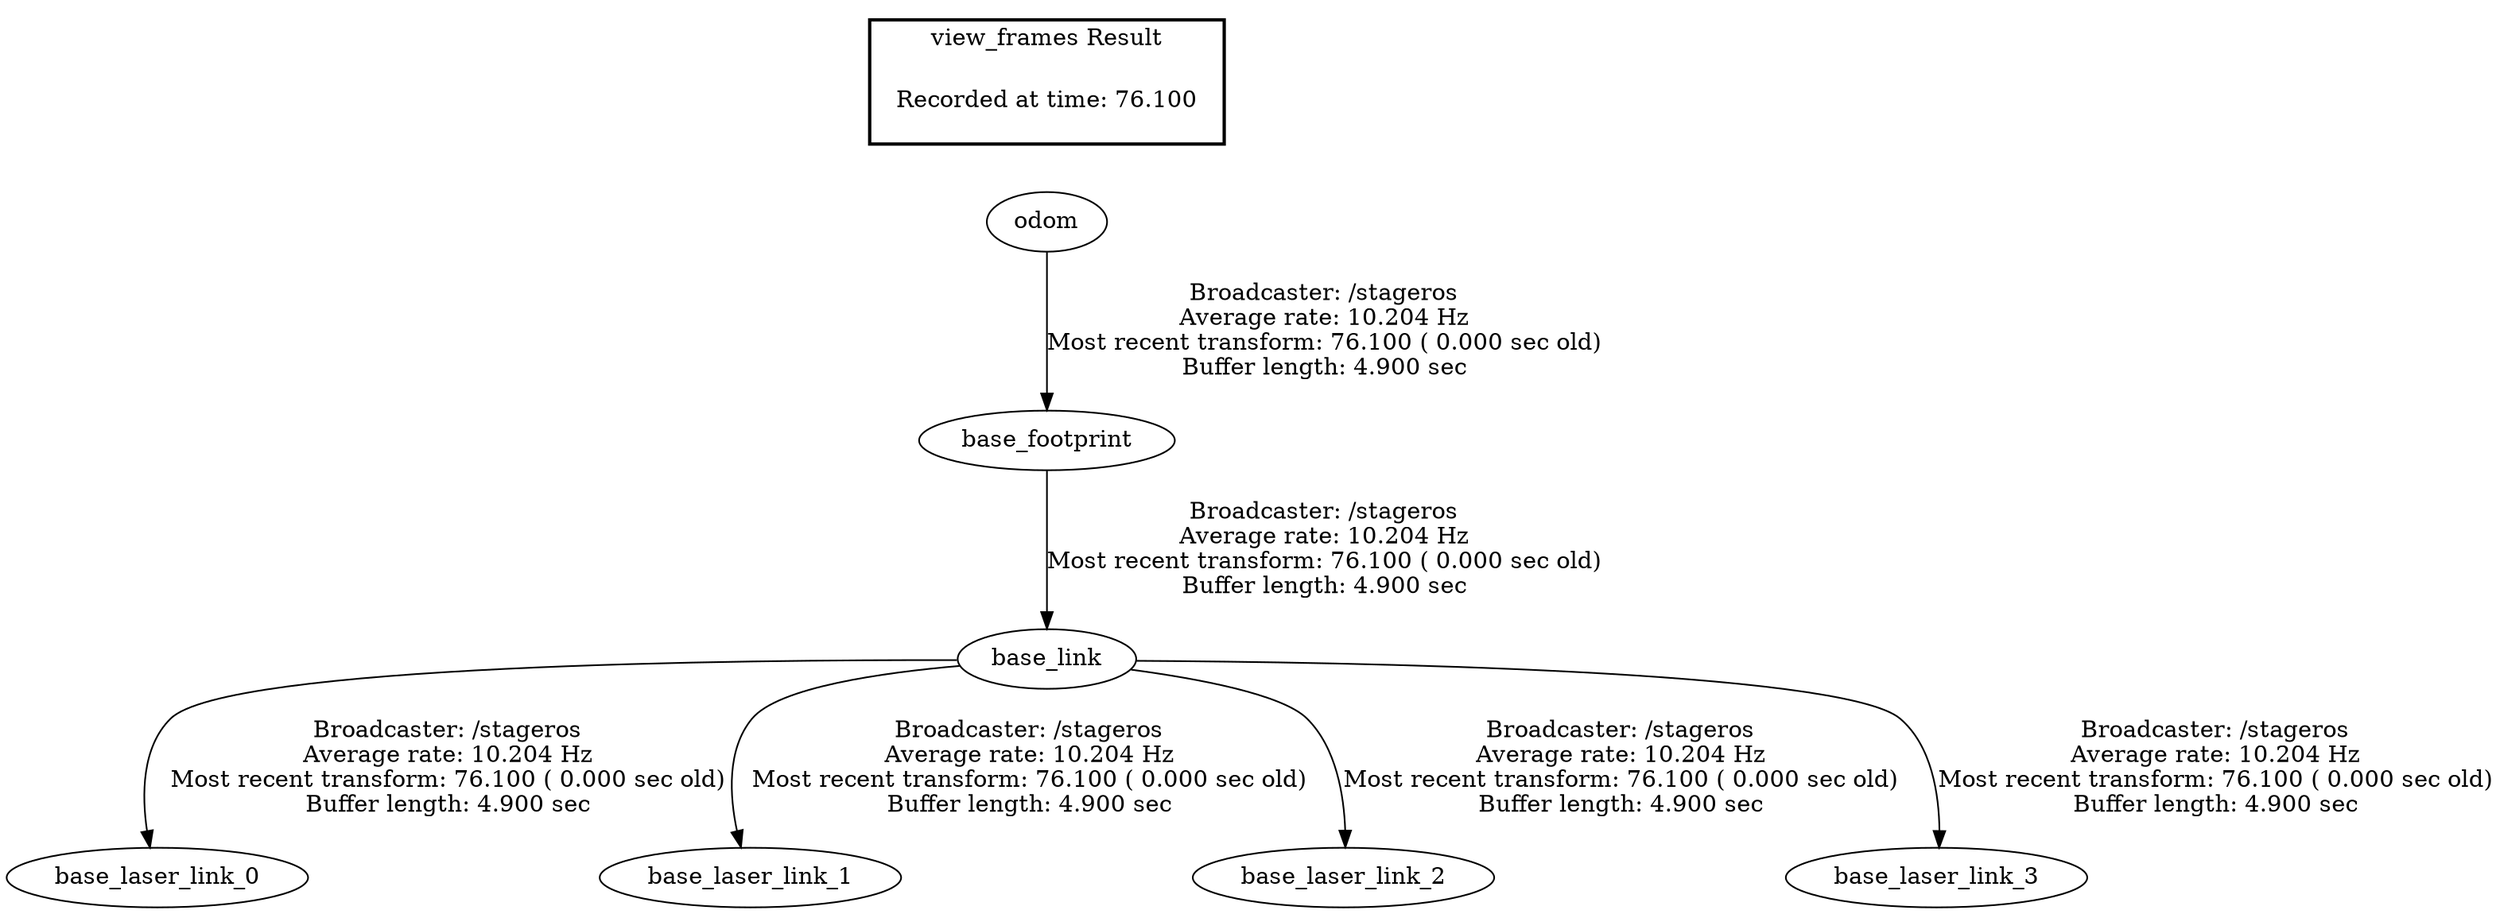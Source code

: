 digraph G {
"base_link" -> "base_laser_link_0"[label="Broadcaster: /stageros\nAverage rate: 10.204 Hz\nMost recent transform: 76.100 ( 0.000 sec old)\nBuffer length: 4.900 sec\n"];
"base_footprint" -> "base_link"[label="Broadcaster: /stageros\nAverage rate: 10.204 Hz\nMost recent transform: 76.100 ( 0.000 sec old)\nBuffer length: 4.900 sec\n"];
"base_link" -> "base_laser_link_1"[label="Broadcaster: /stageros\nAverage rate: 10.204 Hz\nMost recent transform: 76.100 ( 0.000 sec old)\nBuffer length: 4.900 sec\n"];
"base_link" -> "base_laser_link_2"[label="Broadcaster: /stageros\nAverage rate: 10.204 Hz\nMost recent transform: 76.100 ( 0.000 sec old)\nBuffer length: 4.900 sec\n"];
"base_link" -> "base_laser_link_3"[label="Broadcaster: /stageros\nAverage rate: 10.204 Hz\nMost recent transform: 76.100 ( 0.000 sec old)\nBuffer length: 4.900 sec\n"];
"odom" -> "base_footprint"[label="Broadcaster: /stageros\nAverage rate: 10.204 Hz\nMost recent transform: 76.100 ( 0.000 sec old)\nBuffer length: 4.900 sec\n"];
edge [style=invis];
 subgraph cluster_legend { style=bold; color=black; label ="view_frames Result";
"Recorded at time: 76.100"[ shape=plaintext ] ;
 }->"odom";
}